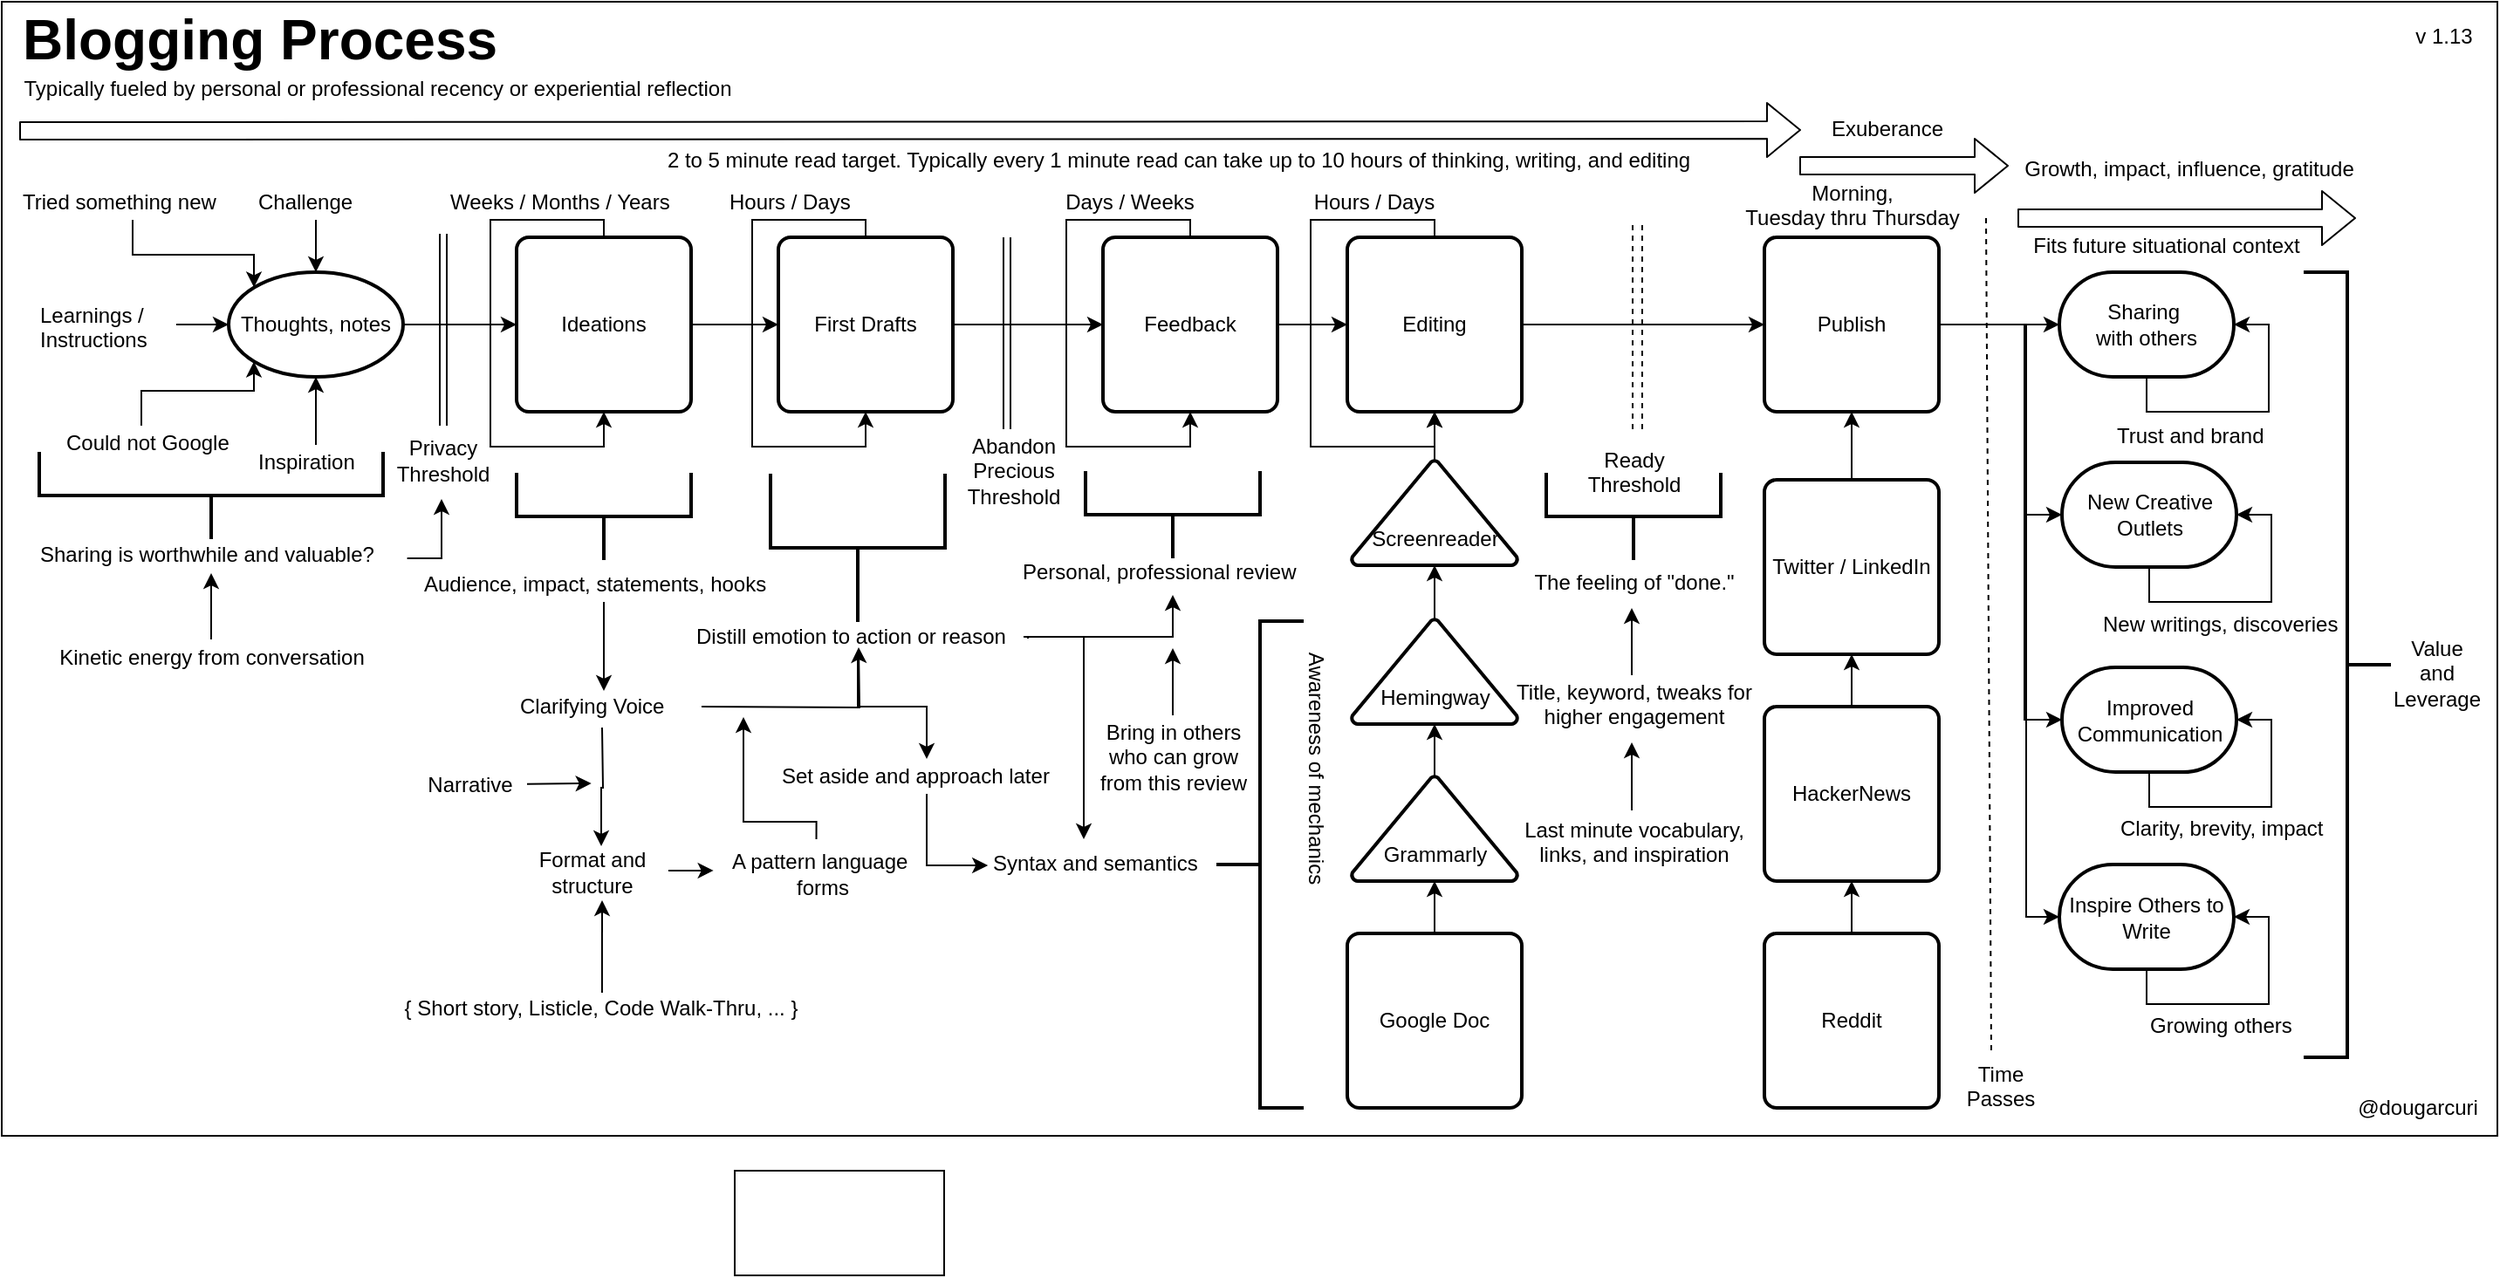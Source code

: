 <mxfile version="12.3.5" type="device" pages="1"><diagram id="sORktMblNxH-J1R0v_uJ" name="process"><mxGraphModel dx="1911" dy="620" grid="1" gridSize="10" guides="1" tooltips="1" connect="1" arrows="1" fold="1" page="1" pageScale="1" pageWidth="850" pageHeight="1100" math="0" shadow="0"><root><mxCell id="0"/><mxCell id="1" parent="0"/><mxCell id="_Q_FbleokPixH2t-izun-12" value="" style="rounded=0;whiteSpace=wrap;html=1;align=center;fillColor=none;" vertex="1" parent="1"><mxGeometry x="-140" y="60" width="1430" height="650" as="geometry"/></mxCell><mxCell id="eukD2ALATDsCNfcXqx_N-5" style="edgeStyle=orthogonalEdgeStyle;rounded=0;orthogonalLoop=1;jettySize=auto;html=1;exitX=1;exitY=0.5;exitDx=0;exitDy=0;entryX=0;entryY=0.5;entryDx=0;entryDy=0;" parent="1" source="eukD2ALATDsCNfcXqx_N-1" target="eukD2ALATDsCNfcXqx_N-6" edge="1"><mxGeometry relative="1" as="geometry"><mxPoint x="295" y="245" as="targetPoint"/></mxGeometry></mxCell><mxCell id="eukD2ALATDsCNfcXqx_N-1" value="Ideations" style="rounded=1;whiteSpace=wrap;html=1;absoluteArcSize=1;arcSize=14;strokeWidth=2;" parent="1" vertex="1"><mxGeometry x="155" y="195" width="100" height="100" as="geometry"/></mxCell><mxCell id="eukD2ALATDsCNfcXqx_N-2" style="edgeStyle=orthogonalEdgeStyle;rounded=0;orthogonalLoop=1;jettySize=auto;html=1;entryX=0.5;entryY=1;entryDx=0;entryDy=0;" parent="1" source="eukD2ALATDsCNfcXqx_N-1" target="eukD2ALATDsCNfcXqx_N-1" edge="1"><mxGeometry relative="1" as="geometry"><Array as="points"><mxPoint x="205" y="185"/><mxPoint x="140" y="185"/><mxPoint x="140" y="315"/><mxPoint x="205" y="315"/></Array></mxGeometry></mxCell><mxCell id="eukD2ALATDsCNfcXqx_N-12" style="edgeStyle=orthogonalEdgeStyle;rounded=0;orthogonalLoop=1;jettySize=auto;html=1;exitX=1;exitY=0.5;exitDx=0;exitDy=0;entryX=0;entryY=0.5;entryDx=0;entryDy=0;" parent="1" source="eukD2ALATDsCNfcXqx_N-6" target="eukD2ALATDsCNfcXqx_N-11" edge="1"><mxGeometry relative="1" as="geometry"><mxPoint x="441" y="245" as="sourcePoint"/></mxGeometry></mxCell><mxCell id="eukD2ALATDsCNfcXqx_N-6" value="First Drafts" style="rounded=1;whiteSpace=wrap;html=1;absoluteArcSize=1;arcSize=14;strokeWidth=2;" parent="1" vertex="1"><mxGeometry x="305" y="195" width="100" height="100" as="geometry"/></mxCell><mxCell id="eukD2ALATDsCNfcXqx_N-8" style="edgeStyle=orthogonalEdgeStyle;rounded=0;orthogonalLoop=1;jettySize=auto;html=1;exitX=0.5;exitY=0;exitDx=0;exitDy=0;entryX=0.5;entryY=1;entryDx=0;entryDy=0;" parent="1" source="eukD2ALATDsCNfcXqx_N-6" target="eukD2ALATDsCNfcXqx_N-6" edge="1"><mxGeometry relative="1" as="geometry"><Array as="points"><mxPoint x="355" y="185"/><mxPoint x="290" y="185"/><mxPoint x="290" y="315"/><mxPoint x="355" y="315"/></Array></mxGeometry></mxCell><mxCell id="eukD2ALATDsCNfcXqx_N-9" value="Weeks / Months / Years" style="text;html=1;resizable=0;points=[];autosize=1;align=left;verticalAlign=top;spacingTop=-4;" parent="1" vertex="1"><mxGeometry x="115" y="165" width="140" height="20" as="geometry"/></mxCell><mxCell id="eukD2ALATDsCNfcXqx_N-10" value="Hours / Days" style="text;html=1;resizable=0;points=[];autosize=1;align=left;verticalAlign=top;spacingTop=-4;" parent="1" vertex="1"><mxGeometry x="275" y="165" width="80" height="20" as="geometry"/></mxCell><mxCell id="eukD2ALATDsCNfcXqx_N-19" style="edgeStyle=orthogonalEdgeStyle;rounded=0;orthogonalLoop=1;jettySize=auto;html=1;exitX=1;exitY=0.5;exitDx=0;exitDy=0;entryX=0;entryY=0.5;entryDx=0;entryDy=0;" parent="1" source="eukD2ALATDsCNfcXqx_N-11" target="eukD2ALATDsCNfcXqx_N-23" edge="1"><mxGeometry relative="1" as="geometry"><mxPoint x="621" y="245" as="targetPoint"/></mxGeometry></mxCell><mxCell id="eukD2ALATDsCNfcXqx_N-11" value="Feedback" style="rounded=1;whiteSpace=wrap;html=1;absoluteArcSize=1;arcSize=14;strokeWidth=2;" parent="1" vertex="1"><mxGeometry x="491" y="195" width="100" height="100" as="geometry"/></mxCell><mxCell id="eukD2ALATDsCNfcXqx_N-15" style="edgeStyle=orthogonalEdgeStyle;rounded=0;orthogonalLoop=1;jettySize=auto;html=1;exitX=0.5;exitY=0;exitDx=0;exitDy=0;entryX=0.5;entryY=1;entryDx=0;entryDy=0;" parent="1" source="eukD2ALATDsCNfcXqx_N-11" target="eukD2ALATDsCNfcXqx_N-11" edge="1"><mxGeometry relative="1" as="geometry"><Array as="points"><mxPoint x="541" y="185"/><mxPoint x="470" y="185"/><mxPoint x="470" y="315"/><mxPoint x="541" y="315"/></Array></mxGeometry></mxCell><mxCell id="eukD2ALATDsCNfcXqx_N-16" value="Days / Weeks" style="text;html=1;resizable=0;points=[];align=center;verticalAlign=middle;labelBackgroundColor=#ffffff;" parent="eukD2ALATDsCNfcXqx_N-15" vertex="1" connectable="0"><mxGeometry x="-0.569" y="-4" relative="1" as="geometry"><mxPoint x="20" y="-6" as="offset"/></mxGeometry></mxCell><mxCell id="eukD2ALATDsCNfcXqx_N-27" style="edgeStyle=orthogonalEdgeStyle;rounded=0;orthogonalLoop=1;jettySize=auto;html=1;exitX=1;exitY=0.5;exitDx=0;exitDy=0;entryX=0;entryY=0.5;entryDx=0;entryDy=0;" parent="1" source="eukD2ALATDsCNfcXqx_N-23" target="eukD2ALATDsCNfcXqx_N-25" edge="1"><mxGeometry relative="1" as="geometry"/></mxCell><mxCell id="eukD2ALATDsCNfcXqx_N-23" value="Editing" style="rounded=1;whiteSpace=wrap;html=1;absoluteArcSize=1;arcSize=14;strokeWidth=2;" parent="1" vertex="1"><mxGeometry x="631" y="195" width="100" height="100" as="geometry"/></mxCell><mxCell id="eukD2ALATDsCNfcXqx_N-84" style="edgeStyle=orthogonalEdgeStyle;rounded=0;orthogonalLoop=1;jettySize=auto;html=1;exitX=1;exitY=0.5;exitDx=0;exitDy=0;entryX=0;entryY=0.5;entryDx=0;entryDy=0;entryPerimeter=0;" parent="1" source="eukD2ALATDsCNfcXqx_N-25" target="eukD2ALATDsCNfcXqx_N-85" edge="1"><mxGeometry relative="1" as="geometry"><mxPoint x="1019" y="245" as="targetPoint"/></mxGeometry></mxCell><mxCell id="eukD2ALATDsCNfcXqx_N-127" style="edgeStyle=orthogonalEdgeStyle;rounded=0;orthogonalLoop=1;jettySize=auto;html=1;exitX=1;exitY=0.5;exitDx=0;exitDy=0;entryX=0;entryY=0.5;entryDx=0;entryDy=0;entryPerimeter=0;" parent="1" source="eukD2ALATDsCNfcXqx_N-25" target="eukD2ALATDsCNfcXqx_N-128" edge="1"><mxGeometry relative="1" as="geometry"><mxPoint x="1019" y="410" as="targetPoint"/><Array as="points"><mxPoint x="1019" y="245"/><mxPoint x="1019" y="354"/></Array></mxGeometry></mxCell><mxCell id="eukD2ALATDsCNfcXqx_N-132" style="edgeStyle=orthogonalEdgeStyle;rounded=0;orthogonalLoop=1;jettySize=auto;html=1;exitX=1;exitY=0.5;exitDx=0;exitDy=0;entryX=0;entryY=0.5;entryDx=0;entryDy=0;entryPerimeter=0;" parent="1" source="eukD2ALATDsCNfcXqx_N-25" target="eukD2ALATDsCNfcXqx_N-131" edge="1"><mxGeometry relative="1" as="geometry"><Array as="points"><mxPoint x="1019" y="245"/><mxPoint x="1019" y="472"/></Array></mxGeometry></mxCell><mxCell id="eukD2ALATDsCNfcXqx_N-25" value="Publish" style="rounded=1;whiteSpace=wrap;html=1;absoluteArcSize=1;arcSize=14;strokeWidth=2;" parent="1" vertex="1"><mxGeometry x="870" y="195" width="100" height="100" as="geometry"/></mxCell><mxCell id="eukD2ALATDsCNfcXqx_N-34" style="edgeStyle=orthogonalEdgeStyle;rounded=0;orthogonalLoop=1;jettySize=auto;html=1;exitX=0.5;exitY=0;exitDx=0;exitDy=0;entryX=0.5;entryY=1;entryDx=0;entryDy=0;" parent="1" source="eukD2ALATDsCNfcXqx_N-29" target="eukD2ALATDsCNfcXqx_N-30" edge="1"><mxGeometry relative="1" as="geometry"/></mxCell><mxCell id="eukD2ALATDsCNfcXqx_N-29" value="HackerNews" style="rounded=1;whiteSpace=wrap;html=1;absoluteArcSize=1;arcSize=14;strokeWidth=2;" parent="1" vertex="1"><mxGeometry x="870" y="464" width="100" height="100" as="geometry"/></mxCell><mxCell id="eukD2ALATDsCNfcXqx_N-33" style="edgeStyle=orthogonalEdgeStyle;rounded=0;orthogonalLoop=1;jettySize=auto;html=1;exitX=0.5;exitY=0;exitDx=0;exitDy=0;entryX=0.5;entryY=1;entryDx=0;entryDy=0;" parent="1" source="eukD2ALATDsCNfcXqx_N-30" target="eukD2ALATDsCNfcXqx_N-25" edge="1"><mxGeometry relative="1" as="geometry"/></mxCell><mxCell id="eukD2ALATDsCNfcXqx_N-30" value="Twitter / LinkedIn" style="rounded=1;whiteSpace=wrap;html=1;absoluteArcSize=1;arcSize=14;strokeWidth=2;" parent="1" vertex="1"><mxGeometry x="870" y="334" width="100" height="100" as="geometry"/></mxCell><mxCell id="eukD2ALATDsCNfcXqx_N-35" style="edgeStyle=orthogonalEdgeStyle;rounded=0;orthogonalLoop=1;jettySize=auto;html=1;exitX=0.5;exitY=0;exitDx=0;exitDy=0;entryX=0.5;entryY=1;entryDx=0;entryDy=0;" parent="1" source="eukD2ALATDsCNfcXqx_N-31" target="eukD2ALATDsCNfcXqx_N-29" edge="1"><mxGeometry relative="1" as="geometry"/></mxCell><mxCell id="eukD2ALATDsCNfcXqx_N-31" value="Reddit" style="rounded=1;whiteSpace=wrap;html=1;absoluteArcSize=1;arcSize=14;strokeWidth=2;" parent="1" vertex="1"><mxGeometry x="870" y="594" width="100" height="100" as="geometry"/></mxCell><mxCell id="eukD2ALATDsCNfcXqx_N-41" style="edgeStyle=orthogonalEdgeStyle;rounded=0;orthogonalLoop=1;jettySize=auto;html=1;exitX=0.5;exitY=0;exitDx=0;exitDy=0;entryX=0.5;entryY=1;entryDx=0;entryDy=0;exitPerimeter=0;" parent="1" source="eukD2ALATDsCNfcXqx_N-57" target="eukD2ALATDsCNfcXqx_N-23" edge="1"><mxGeometry relative="1" as="geometry"><mxPoint x="681" y="334" as="sourcePoint"/></mxGeometry></mxCell><mxCell id="eukD2ALATDsCNfcXqx_N-42" value="&lt;b&gt;&lt;font style=&quot;font-size: 32px&quot;&gt;Blogging Process&lt;/font&gt;&lt;/b&gt;" style="text;html=1;resizable=0;points=[];autosize=1;align=left;verticalAlign=top;spacingTop=-4;" parent="1" vertex="1"><mxGeometry x="-130" y="60" width="290" height="20" as="geometry"/></mxCell><mxCell id="eukD2ALATDsCNfcXqx_N-43" value="" style="strokeWidth=2;html=1;shape=mxgraph.flowchart.annotation_2;align=left;labelPosition=right;pointerEvents=1;rotation=-90;" parent="1" vertex="1"><mxGeometry x="180" y="305" width="50" height="100" as="geometry"/></mxCell><mxCell id="eukD2ALATDsCNfcXqx_N-74" value="" style="edgeStyle=orthogonalEdgeStyle;rounded=0;orthogonalLoop=1;jettySize=auto;html=1;" parent="1" source="eukD2ALATDsCNfcXqx_N-44" edge="1"><mxGeometry relative="1" as="geometry"><mxPoint x="205" y="455" as="targetPoint"/></mxGeometry></mxCell><mxCell id="eukD2ALATDsCNfcXqx_N-44" value="Audience, impact, statements, hooks" style="text;html=1;resizable=0;points=[];autosize=1;align=left;verticalAlign=top;spacingTop=-4;" parent="1" vertex="1"><mxGeometry x="100" y="384" width="210" height="20" as="geometry"/></mxCell><mxCell id="eukD2ALATDsCNfcXqx_N-94" style="edgeStyle=orthogonalEdgeStyle;rounded=0;orthogonalLoop=1;jettySize=auto;html=1;entryX=0.473;entryY=0.8;entryDx=0;entryDy=0;entryPerimeter=0;" parent="1" edge="1"><mxGeometry relative="1" as="geometry"><mxPoint x="261" y="464" as="sourcePoint"/><mxPoint x="351" y="430" as="targetPoint"/></mxGeometry></mxCell><mxCell id="eukD2ALATDsCNfcXqx_N-73" value="Clarifying Voice" style="text;html=1;resizable=0;points=[];autosize=1;align=left;verticalAlign=top;spacingTop=-4;" parent="1" vertex="1"><mxGeometry x="155" y="454" width="100" height="20" as="geometry"/></mxCell><mxCell id="eukD2ALATDsCNfcXqx_N-45" value="" style="strokeWidth=2;html=1;shape=mxgraph.flowchart.annotation_2;align=left;labelPosition=right;pointerEvents=1;rotation=-90;" parent="1" vertex="1"><mxGeometry x="506" y="304" width="50" height="100" as="geometry"/></mxCell><mxCell id="eukD2ALATDsCNfcXqx_N-46" value="Personal, professional review" style="text;html=1;resizable=0;points=[];autosize=1;align=left;verticalAlign=top;spacingTop=-4;" parent="1" vertex="1"><mxGeometry x="443" y="377" width="170" height="20" as="geometry"/></mxCell><mxCell id="eukD2ALATDsCNfcXqx_N-47" value="" style="strokeWidth=2;html=1;shape=mxgraph.flowchart.annotation_2;align=left;labelPosition=right;pointerEvents=1;rotation=-90;" parent="1" vertex="1"><mxGeometry x="308" y="323" width="85" height="100" as="geometry"/></mxCell><mxCell id="eukD2ALATDsCNfcXqx_N-99" style="edgeStyle=orthogonalEdgeStyle;rounded=0;orthogonalLoop=1;jettySize=auto;html=1;entryX=0.518;entryY=1.1;entryDx=0;entryDy=0;entryPerimeter=0;exitX=1.013;exitY=0.5;exitDx=0;exitDy=0;exitPerimeter=0;" parent="1" edge="1"><mxGeometry relative="1" as="geometry"><Array as="points"><mxPoint x="448" y="424"/><mxPoint x="531" y="424"/></Array><mxPoint x="448" y="425" as="sourcePoint"/><mxPoint x="531" y="400" as="targetPoint"/></mxGeometry></mxCell><mxCell id="eukD2ALATDsCNfcXqx_N-101" style="edgeStyle=orthogonalEdgeStyle;rounded=0;orthogonalLoop=1;jettySize=auto;html=1;" parent="1" source="eukD2ALATDsCNfcXqx_N-48" edge="1"><mxGeometry relative="1" as="geometry"><mxPoint x="480" y="540" as="targetPoint"/><Array as="points"><mxPoint x="480" y="424"/></Array></mxGeometry></mxCell><mxCell id="eukD2ALATDsCNfcXqx_N-115" style="edgeStyle=orthogonalEdgeStyle;rounded=0;orthogonalLoop=1;jettySize=auto;html=1;" parent="1" source="eukD2ALATDsCNfcXqx_N-48" target="eukD2ALATDsCNfcXqx_N-113" edge="1"><mxGeometry relative="1" as="geometry"/></mxCell><mxCell id="eukD2ALATDsCNfcXqx_N-48" value="Distill emotion to action or reason" style="text;html=1;resizable=0;points=[];autosize=1;align=left;verticalAlign=top;spacingTop=-4;" parent="1" vertex="1"><mxGeometry x="255.5" y="414" width="190" height="20" as="geometry"/></mxCell><mxCell id="eukD2ALATDsCNfcXqx_N-63" style="edgeStyle=orthogonalEdgeStyle;rounded=0;orthogonalLoop=1;jettySize=auto;html=1;exitX=0.5;exitY=0;exitDx=0;exitDy=0;entryX=0.5;entryY=1;entryDx=0;entryDy=0;entryPerimeter=0;" parent="1" source="eukD2ALATDsCNfcXqx_N-51" target="eukD2ALATDsCNfcXqx_N-55" edge="1"><mxGeometry relative="1" as="geometry"/></mxCell><mxCell id="eukD2ALATDsCNfcXqx_N-51" value="Google Doc" style="rounded=1;whiteSpace=wrap;html=1;absoluteArcSize=1;arcSize=14;strokeWidth=2;" parent="1" vertex="1"><mxGeometry x="631" y="594" width="100" height="100" as="geometry"/></mxCell><mxCell id="eukD2ALATDsCNfcXqx_N-61" style="edgeStyle=orthogonalEdgeStyle;rounded=0;orthogonalLoop=1;jettySize=auto;html=1;exitX=0.5;exitY=0;exitDx=0;exitDy=0;exitPerimeter=0;" parent="1" source="eukD2ALATDsCNfcXqx_N-55" target="eukD2ALATDsCNfcXqx_N-56" edge="1"><mxGeometry relative="1" as="geometry"/></mxCell><mxCell id="eukD2ALATDsCNfcXqx_N-55" value="&lt;br&gt;&lt;br&gt;Grammarly" style="strokeWidth=2;html=1;shape=mxgraph.flowchart.extract_or_measurement;whiteSpace=wrap;" parent="1" vertex="1"><mxGeometry x="633.5" y="504" width="95" height="60" as="geometry"/></mxCell><mxCell id="eukD2ALATDsCNfcXqx_N-59" style="edgeStyle=orthogonalEdgeStyle;rounded=0;orthogonalLoop=1;jettySize=auto;html=1;exitX=0.5;exitY=0;exitDx=0;exitDy=0;exitPerimeter=0;entryX=0.5;entryY=1;entryDx=0;entryDy=0;entryPerimeter=0;" parent="1" source="eukD2ALATDsCNfcXqx_N-56" target="eukD2ALATDsCNfcXqx_N-57" edge="1"><mxGeometry relative="1" as="geometry"/></mxCell><mxCell id="eukD2ALATDsCNfcXqx_N-56" value="&lt;br&gt;&lt;br&gt;Hemingway" style="strokeWidth=2;html=1;shape=mxgraph.flowchart.extract_or_measurement;whiteSpace=wrap;" parent="1" vertex="1"><mxGeometry x="633.5" y="414" width="95" height="60" as="geometry"/></mxCell><mxCell id="eukD2ALATDsCNfcXqx_N-57" value="&lt;br&gt;&lt;br&gt;Screenreader" style="strokeWidth=2;html=1;shape=mxgraph.flowchart.extract_or_measurement;whiteSpace=wrap;" parent="1" vertex="1"><mxGeometry x="633.5" y="323" width="95" height="60" as="geometry"/></mxCell><mxCell id="eukD2ALATDsCNfcXqx_N-64" value="" style="shape=flexArrow;endArrow=classic;html=1;" parent="1" edge="1"><mxGeometry width="50" height="50" relative="1" as="geometry"><mxPoint x="-130" y="134" as="sourcePoint"/><mxPoint x="891" y="133.5" as="targetPoint"/></mxGeometry></mxCell><mxCell id="eukD2ALATDsCNfcXqx_N-65" value="Typically fueled by personal or professional recency or experiential reflection" style="text;html=1;resizable=0;points=[];align=center;verticalAlign=middle;labelBackgroundColor=#ffffff;" parent="eukD2ALATDsCNfcXqx_N-64" vertex="1" connectable="0"><mxGeometry x="-0.572" y="3" relative="1" as="geometry"><mxPoint x="-14" y="-21" as="offset"/></mxGeometry></mxCell><mxCell id="eukD2ALATDsCNfcXqx_N-69" value="" style="strokeWidth=2;html=1;shape=mxgraph.flowchart.annotation_2;align=left;labelPosition=right;pointerEvents=1;rotation=0;" parent="1" vertex="1"><mxGeometry x="556" y="415" width="50" height="279" as="geometry"/></mxCell><mxCell id="eukD2ALATDsCNfcXqx_N-71" value="Syntax and semantics" style="text;html=1;resizable=0;points=[];autosize=1;align=left;verticalAlign=top;spacingTop=-4;" parent="1" vertex="1"><mxGeometry x="426" y="544" width="130" height="20" as="geometry"/></mxCell><mxCell id="eukD2ALATDsCNfcXqx_N-75" value="" style="shape=link;html=1;" parent="1" edge="1"><mxGeometry width="50" height="50" relative="1" as="geometry"><mxPoint x="436" y="305" as="sourcePoint"/><mxPoint x="436" y="195" as="targetPoint"/></mxGeometry></mxCell><mxCell id="eukD2ALATDsCNfcXqx_N-76" value="Abandon&lt;br&gt;Precious Threshold" style="text;html=1;strokeColor=none;fillColor=none;align=center;verticalAlign=middle;whiteSpace=wrap;rounded=0;" parent="1" vertex="1"><mxGeometry x="420" y="319" width="40" height="20" as="geometry"/></mxCell><mxCell id="eukD2ALATDsCNfcXqx_N-80" value="" style="endArrow=none;dashed=1;html=1;" parent="1" edge="1"><mxGeometry width="50" height="50" relative="1" as="geometry"><mxPoint x="794.5" y="305" as="sourcePoint"/><mxPoint x="794.5" y="185" as="targetPoint"/></mxGeometry></mxCell><mxCell id="eukD2ALATDsCNfcXqx_N-81" value="Ready&lt;br&gt;Threshold" style="text;html=1;resizable=0;points=[];autosize=1;align=center;verticalAlign=top;spacingTop=-4;" parent="1" vertex="1"><mxGeometry x="760" y="313" width="70" height="30" as="geometry"/></mxCell><mxCell id="eukD2ALATDsCNfcXqx_N-83" style="edgeStyle=orthogonalEdgeStyle;rounded=0;orthogonalLoop=1;jettySize=auto;html=1;exitX=1;exitY=0.5;exitDx=0;exitDy=0;exitPerimeter=0;entryX=0;entryY=0.5;entryDx=0;entryDy=0;" parent="1" source="eukD2ALATDsCNfcXqx_N-82" target="eukD2ALATDsCNfcXqx_N-1" edge="1"><mxGeometry relative="1" as="geometry"/></mxCell><mxCell id="eukD2ALATDsCNfcXqx_N-82" value="Thoughts, notes" style="strokeWidth=2;html=1;shape=mxgraph.flowchart.start_1;whiteSpace=wrap;" parent="1" vertex="1"><mxGeometry x="-10" y="215" width="100" height="60" as="geometry"/></mxCell><mxCell id="eukD2ALATDsCNfcXqx_N-85" value="Sharing&amp;nbsp;&lt;br&gt;with others" style="strokeWidth=2;html=1;shape=mxgraph.flowchart.terminator;whiteSpace=wrap;" parent="1" vertex="1"><mxGeometry x="1039" y="215" width="100" height="60" as="geometry"/></mxCell><mxCell id="eukD2ALATDsCNfcXqx_N-87" value="" style="endArrow=none;dashed=1;html=1;exitX=0.4;exitY=-0.133;exitDx=0;exitDy=0;exitPerimeter=0;" parent="1" edge="1" source="eukD2ALATDsCNfcXqx_N-88"><mxGeometry width="50" height="50" relative="1" as="geometry"><mxPoint x="997" y="490" as="sourcePoint"/><mxPoint x="997" y="184" as="targetPoint"/></mxGeometry></mxCell><mxCell id="eukD2ALATDsCNfcXqx_N-88" value="Time&lt;br&gt;Passes" style="text;html=1;resizable=0;points=[];autosize=1;align=center;verticalAlign=top;spacingTop=-4;" parent="1" vertex="1"><mxGeometry x="980" y="665" width="50" height="30" as="geometry"/></mxCell><mxCell id="eukD2ALATDsCNfcXqx_N-89" value="" style="shape=flexArrow;endArrow=classic;html=1;" parent="1" edge="1"><mxGeometry width="50" height="50" relative="1" as="geometry"><mxPoint x="1015" y="184" as="sourcePoint"/><mxPoint x="1209" y="184" as="targetPoint"/></mxGeometry></mxCell><mxCell id="eukD2ALATDsCNfcXqx_N-90" value="Fits future situational context" style="text;html=1;resizable=0;points=[];align=center;verticalAlign=middle;labelBackgroundColor=#ffffff;" parent="eukD2ALATDsCNfcXqx_N-89" vertex="1" connectable="0"><mxGeometry x="-0.572" y="3" relative="1" as="geometry"><mxPoint x="43" y="19" as="offset"/></mxGeometry></mxCell><mxCell id="eukD2ALATDsCNfcXqx_N-92" style="edgeStyle=orthogonalEdgeStyle;rounded=0;orthogonalLoop=1;jettySize=auto;html=1;exitX=0.5;exitY=1;exitDx=0;exitDy=0;exitPerimeter=0;entryX=1;entryY=0.5;entryDx=0;entryDy=0;entryPerimeter=0;" parent="1" source="eukD2ALATDsCNfcXqx_N-85" target="eukD2ALATDsCNfcXqx_N-85" edge="1"><mxGeometry relative="1" as="geometry"/></mxCell><mxCell id="eukD2ALATDsCNfcXqx_N-93" value="Trust and brand" style="text;html=1;resizable=0;points=[];autosize=1;align=left;verticalAlign=top;spacingTop=-4;" parent="1" vertex="1"><mxGeometry x="1070" y="299" width="100" height="20" as="geometry"/></mxCell><mxCell id="eukD2ALATDsCNfcXqx_N-95" value="2 to 5 minute read target. Typically every 1 minute read can take up to 10 hours of thinking, writing, and editing" style="text;html=1;resizable=0;points=[];align=center;verticalAlign=middle;labelBackgroundColor=#ffffff;" parent="1" vertex="1" connectable="0"><mxGeometry x="531" y="170" as="geometry"><mxPoint x="3" y="-19.5" as="offset"/></mxGeometry></mxCell><mxCell id="eukD2ALATDsCNfcXqx_N-106" style="edgeStyle=orthogonalEdgeStyle;rounded=0;orthogonalLoop=1;jettySize=auto;html=1;entryX=0.5;entryY=1;entryDx=0;entryDy=0;entryPerimeter=0;" parent="1" source="eukD2ALATDsCNfcXqx_N-105" target="eukD2ALATDsCNfcXqx_N-82" edge="1"><mxGeometry relative="1" as="geometry"/></mxCell><mxCell id="eukD2ALATDsCNfcXqx_N-105" value="Inspiration" style="text;html=1;resizable=0;points=[];autosize=1;align=left;verticalAlign=top;spacingTop=-4;" parent="1" vertex="1"><mxGeometry x="5" y="314" width="70" height="20" as="geometry"/></mxCell><mxCell id="eukD2ALATDsCNfcXqx_N-108" style="edgeStyle=orthogonalEdgeStyle;rounded=0;orthogonalLoop=1;jettySize=auto;html=1;entryX=0.5;entryY=0;entryDx=0;entryDy=0;entryPerimeter=0;" parent="1" source="eukD2ALATDsCNfcXqx_N-107" target="eukD2ALATDsCNfcXqx_N-82" edge="1"><mxGeometry relative="1" as="geometry"/></mxCell><mxCell id="eukD2ALATDsCNfcXqx_N-107" value="Challenge" style="text;html=1;resizable=0;points=[];autosize=1;align=left;verticalAlign=top;spacingTop=-4;" parent="1" vertex="1"><mxGeometry x="5" y="165" width="70" height="20" as="geometry"/></mxCell><mxCell id="eukD2ALATDsCNfcXqx_N-110" style="edgeStyle=orthogonalEdgeStyle;rounded=0;orthogonalLoop=1;jettySize=auto;html=1;entryX=0;entryY=0.5;entryDx=0;entryDy=0;entryPerimeter=0;" parent="1" source="eukD2ALATDsCNfcXqx_N-109" target="eukD2ALATDsCNfcXqx_N-82" edge="1"><mxGeometry relative="1" as="geometry"/></mxCell><mxCell id="eukD2ALATDsCNfcXqx_N-109" value="Learnings /&lt;br&gt;Instructions" style="text;html=1;resizable=0;points=[];autosize=1;align=left;verticalAlign=top;spacingTop=-4;" parent="1" vertex="1"><mxGeometry x="-120" y="230" width="80" height="30" as="geometry"/></mxCell><mxCell id="eukD2ALATDsCNfcXqx_N-116" style="edgeStyle=orthogonalEdgeStyle;rounded=0;orthogonalLoop=1;jettySize=auto;html=1;entryX=-0.007;entryY=0.55;entryDx=0;entryDy=0;entryPerimeter=0;" parent="1" source="eukD2ALATDsCNfcXqx_N-113" target="eukD2ALATDsCNfcXqx_N-71" edge="1"><mxGeometry relative="1" as="geometry"/></mxCell><mxCell id="eukD2ALATDsCNfcXqx_N-113" value="Set aside and approach later" style="text;html=1;resizable=0;points=[];autosize=1;align=left;verticalAlign=top;spacingTop=-4;" parent="1" vertex="1"><mxGeometry x="305" y="494" width="170" height="20" as="geometry"/></mxCell><mxCell id="eukD2ALATDsCNfcXqx_N-122" style="edgeStyle=orthogonalEdgeStyle;rounded=0;orthogonalLoop=1;jettySize=auto;html=1;entryX=0.145;entryY=0.855;entryDx=0;entryDy=0;entryPerimeter=0;" parent="1" source="eukD2ALATDsCNfcXqx_N-121" target="eukD2ALATDsCNfcXqx_N-82" edge="1"><mxGeometry relative="1" as="geometry"><Array as="points"><mxPoint x="-60" y="283"/><mxPoint x="5" y="283"/></Array></mxGeometry></mxCell><mxCell id="eukD2ALATDsCNfcXqx_N-121" value="Could not Google" style="text;html=1;resizable=0;points=[];autosize=1;align=left;verticalAlign=top;spacingTop=-4;" parent="1" vertex="1"><mxGeometry x="-105" y="303" width="110" height="20" as="geometry"/></mxCell><mxCell id="eukD2ALATDsCNfcXqx_N-124" style="edgeStyle=orthogonalEdgeStyle;rounded=0;orthogonalLoop=1;jettySize=auto;html=1;entryX=0.145;entryY=0.145;entryDx=0;entryDy=0;entryPerimeter=0;" parent="1" source="eukD2ALATDsCNfcXqx_N-123" target="eukD2ALATDsCNfcXqx_N-82" edge="1"><mxGeometry relative="1" as="geometry"/></mxCell><mxCell id="eukD2ALATDsCNfcXqx_N-123" value="Tried something new" style="text;html=1;resizable=0;points=[];autosize=1;align=left;verticalAlign=top;spacingTop=-4;" parent="1" vertex="1"><mxGeometry x="-130" y="165" width="130" height="20" as="geometry"/></mxCell><mxCell id="eukD2ALATDsCNfcXqx_N-128" value="New Creative Outlets" style="strokeWidth=2;html=1;shape=mxgraph.flowchart.terminator;whiteSpace=wrap;" parent="1" vertex="1"><mxGeometry x="1040.5" y="324" width="100" height="60" as="geometry"/></mxCell><mxCell id="eukD2ALATDsCNfcXqx_N-129" style="edgeStyle=orthogonalEdgeStyle;rounded=0;orthogonalLoop=1;jettySize=auto;html=1;exitX=0.5;exitY=1;exitDx=0;exitDy=0;exitPerimeter=0;entryX=1;entryY=0.5;entryDx=0;entryDy=0;entryPerimeter=0;" parent="1" source="eukD2ALATDsCNfcXqx_N-128" target="eukD2ALATDsCNfcXqx_N-128" edge="1"><mxGeometry relative="1" as="geometry"/></mxCell><mxCell id="eukD2ALATDsCNfcXqx_N-130" value="New writings, discoveries" style="text;html=1;resizable=0;points=[];autosize=1;align=left;verticalAlign=top;spacingTop=-4;" parent="1" vertex="1"><mxGeometry x="1061.5" y="406.5" width="150" height="20" as="geometry"/></mxCell><mxCell id="eukD2ALATDsCNfcXqx_N-131" value="Improved Communication" style="strokeWidth=2;html=1;shape=mxgraph.flowchart.terminator;whiteSpace=wrap;" parent="1" vertex="1"><mxGeometry x="1040.5" y="441.5" width="100" height="60" as="geometry"/></mxCell><mxCell id="eukD2ALATDsCNfcXqx_N-133" style="edgeStyle=orthogonalEdgeStyle;rounded=0;orthogonalLoop=1;jettySize=auto;html=1;exitX=0.5;exitY=1;exitDx=0;exitDy=0;exitPerimeter=0;entryX=1;entryY=0.5;entryDx=0;entryDy=0;entryPerimeter=0;" parent="1" source="eukD2ALATDsCNfcXqx_N-131" target="eukD2ALATDsCNfcXqx_N-131" edge="1"><mxGeometry relative="1" as="geometry"/></mxCell><mxCell id="eukD2ALATDsCNfcXqx_N-135" value="Clarity, brevity, impact&amp;nbsp;" style="text;html=1;resizable=0;points=[];autosize=1;align=left;verticalAlign=top;spacingTop=-4;" parent="1" vertex="1"><mxGeometry x="1071.5" y="523.5" width="140" height="20" as="geometry"/></mxCell><mxCell id="eukD2ALATDsCNfcXqx_N-138" value="" style="strokeWidth=2;html=1;shape=mxgraph.flowchart.annotation_2;align=left;labelPosition=right;pointerEvents=1;rotation=180;" parent="1" vertex="1"><mxGeometry x="1179" y="215" width="50" height="450" as="geometry"/></mxCell><mxCell id="eukD2ALATDsCNfcXqx_N-139" value="Value&lt;br&gt;and &lt;br&gt;Leverage" style="text;html=1;resizable=0;points=[];autosize=1;align=center;verticalAlign=top;spacingTop=-4;" parent="1" vertex="1"><mxGeometry x="1220" y="420.5" width="70" height="40" as="geometry"/></mxCell><mxCell id="XZcDNwNiaUteVOln5nIq-1" value="" style="shape=link;html=1;" parent="1" edge="1"><mxGeometry width="50" height="50" relative="1" as="geometry"><mxPoint x="113" y="303" as="sourcePoint"/><mxPoint x="113" y="193" as="targetPoint"/></mxGeometry></mxCell><mxCell id="XZcDNwNiaUteVOln5nIq-2" value="Privacy Threshold" style="text;html=1;strokeColor=none;fillColor=none;align=center;verticalAlign=middle;whiteSpace=wrap;rounded=0;" parent="1" vertex="1"><mxGeometry x="93" y="313" width="40" height="20" as="geometry"/></mxCell><mxCell id="XZcDNwNiaUteVOln5nIq-4" style="edgeStyle=orthogonalEdgeStyle;rounded=0;orthogonalLoop=1;jettySize=auto;html=1;entryX=0.5;entryY=1;entryDx=0;entryDy=0;entryPerimeter=0;exitX=1.011;exitY=0.6;exitDx=0;exitDy=0;exitPerimeter=0;" parent="1" source="XZcDNwNiaUteVOln5nIq-5" edge="1"><mxGeometry relative="1" as="geometry"><mxPoint x="72.5" y="372" as="sourcePoint"/><mxPoint x="112" y="345" as="targetPoint"/></mxGeometry></mxCell><mxCell id="XZcDNwNiaUteVOln5nIq-5" value="Sharing is worthwhile and valuable?" style="text;html=1;resizable=0;points=[];autosize=1;align=left;verticalAlign=top;spacingTop=-4;" parent="1" vertex="1"><mxGeometry x="-120" y="367" width="210" height="20" as="geometry"/></mxCell><mxCell id="XZcDNwNiaUteVOln5nIq-6" value="" style="strokeWidth=2;html=1;shape=mxgraph.flowchart.annotation_2;align=left;labelPosition=right;pointerEvents=1;rotation=-90;" parent="1" vertex="1"><mxGeometry x="-45" y="244.5" width="50" height="197" as="geometry"/></mxCell><mxCell id="E38kSMGfufKx_o0Z0UjT-1" value="" style="strokeWidth=2;html=1;shape=mxgraph.flowchart.annotation_2;align=left;labelPosition=right;pointerEvents=1;rotation=-90;" parent="1" vertex="1"><mxGeometry x="770" y="305" width="50" height="100" as="geometry"/></mxCell><mxCell id="E38kSMGfufKx_o0Z0UjT-2" value="Title, keyword, tweaks for &lt;br&gt;higher engagement" style="text;html=1;resizable=0;points=[];autosize=1;align=center;verticalAlign=top;spacingTop=-4;" parent="1" vertex="1"><mxGeometry x="720" y="445.5" width="150" height="30" as="geometry"/></mxCell><mxCell id="E38kSMGfufKx_o0Z0UjT-3" value="" style="shape=flexArrow;endArrow=classic;html=1;" parent="1" edge="1"><mxGeometry width="50" height="50" relative="1" as="geometry"><mxPoint x="890" y="154" as="sourcePoint"/><mxPoint x="1010" y="154" as="targetPoint"/></mxGeometry></mxCell><mxCell id="E38kSMGfufKx_o0Z0UjT-4" value="Exuberance" style="text;html=1;resizable=0;points=[];align=center;verticalAlign=middle;labelBackgroundColor=#ffffff;" parent="E38kSMGfufKx_o0Z0UjT-3" vertex="1" connectable="0"><mxGeometry x="-0.572" y="3" relative="1" as="geometry"><mxPoint x="24" y="-18" as="offset"/></mxGeometry></mxCell><mxCell id="E38kSMGfufKx_o0Z0UjT-5" style="edgeStyle=orthogonalEdgeStyle;rounded=0;orthogonalLoop=1;jettySize=auto;html=1;exitX=0.5;exitY=0;exitDx=0;exitDy=0;entryX=0.5;entryY=1;entryDx=0;entryDy=0;" parent="1" edge="1"><mxGeometry relative="1" as="geometry"><mxPoint x="794" y="523.5" as="sourcePoint"/><mxPoint x="794" y="484.5" as="targetPoint"/></mxGeometry></mxCell><mxCell id="E38kSMGfufKx_o0Z0UjT-6" value="Last minute vocabulary,&lt;br&gt;links, and inspiration" style="text;html=1;resizable=0;points=[];autosize=1;align=center;verticalAlign=top;spacingTop=-4;" parent="1" vertex="1"><mxGeometry x="725" y="524.5" width="140" height="30" as="geometry"/></mxCell><mxCell id="A9MlgLuteRDHIZA7fGHJ-1" value="" style="endArrow=none;dashed=1;html=1;" parent="1" edge="1"><mxGeometry width="50" height="50" relative="1" as="geometry"><mxPoint x="800" y="305" as="sourcePoint"/><mxPoint x="800" y="185" as="targetPoint"/></mxGeometry></mxCell><mxCell id="A9MlgLuteRDHIZA7fGHJ-3" style="edgeStyle=orthogonalEdgeStyle;rounded=0;orthogonalLoop=1;jettySize=auto;html=1;exitX=0.5;exitY=0;exitDx=0;exitDy=0;entryX=0.5;entryY=1;entryDx=0;entryDy=0;" parent="1" edge="1"><mxGeometry relative="1" as="geometry"><mxPoint x="794" y="446" as="sourcePoint"/><mxPoint x="794" y="407.5" as="targetPoint"/></mxGeometry></mxCell><mxCell id="A9MlgLuteRDHIZA7fGHJ-4" value="The feeling of &quot;done.&quot;" style="text;html=1;resizable=0;points=[];autosize=1;align=center;verticalAlign=top;spacingTop=-4;" parent="1" vertex="1"><mxGeometry x="730" y="383" width="130" height="20" as="geometry"/></mxCell><mxCell id="_Q_FbleokPixH2t-izun-1" value="Growth, impact, influence, gratitude" style="text;html=1;resizable=0;points=[];align=center;verticalAlign=middle;labelBackgroundColor=#ffffff;" vertex="1" connectable="0" parent="1"><mxGeometry x="1070" y="140" as="geometry"><mxPoint x="43" y="16" as="offset"/></mxGeometry></mxCell><mxCell id="_Q_FbleokPixH2t-izun-2" value="@dougarcuri" style="text;html=1;align=center;verticalAlign=middle;resizable=0;points=[];;autosize=1;" vertex="1" parent="1"><mxGeometry x="1204" y="684" width="80" height="20" as="geometry"/></mxCell><mxCell id="_Q_FbleokPixH2t-izun-3" value="Bring in others&lt;br&gt;who can grow&lt;br&gt;from this review" style="text;html=1;resizable=0;points=[];autosize=1;align=center;verticalAlign=top;spacingTop=-4;" vertex="1" parent="1"><mxGeometry x="481" y="469" width="100" height="40" as="geometry"/></mxCell><mxCell id="_Q_FbleokPixH2t-izun-5" style="edgeStyle=orthogonalEdgeStyle;rounded=0;orthogonalLoop=1;jettySize=auto;html=1;exitX=0.5;exitY=0;exitDx=0;exitDy=0;entryX=0.5;entryY=1;entryDx=0;entryDy=0;" edge="1" parent="1"><mxGeometry relative="1" as="geometry"><mxPoint x="531" y="469" as="sourcePoint"/><mxPoint x="531" y="430.5" as="targetPoint"/></mxGeometry></mxCell><mxCell id="_Q_FbleokPixH2t-izun-6" style="edgeStyle=orthogonalEdgeStyle;rounded=0;orthogonalLoop=1;jettySize=auto;html=1;exitX=0.5;exitY=0;exitDx=0;exitDy=0;entryX=0.5;entryY=1;entryDx=0;entryDy=0;" edge="1" parent="1"><mxGeometry relative="1" as="geometry"><Array as="points"><mxPoint x="681" y="185"/><mxPoint x="610" y="185"/><mxPoint x="610" y="315"/><mxPoint x="681" y="315"/></Array><mxPoint x="681" y="195" as="sourcePoint"/><mxPoint x="681" y="295" as="targetPoint"/></mxGeometry></mxCell><mxCell id="_Q_FbleokPixH2t-izun-7" value="Hours / Days" style="text;html=1;resizable=0;points=[];align=center;verticalAlign=middle;labelBackgroundColor=#ffffff;" vertex="1" connectable="0" parent="_Q_FbleokPixH2t-izun-6"><mxGeometry x="-0.569" y="-4" relative="1" as="geometry"><mxPoint x="20" y="-6" as="offset"/></mxGeometry></mxCell><mxCell id="_Q_FbleokPixH2t-izun-11" value="Awareness of mechanics" style="text;html=1;align=center;verticalAlign=middle;resizable=0;points=[];;autosize=1;rotation=90;" vertex="1" parent="1"><mxGeometry x="538" y="489" width="150" height="20" as="geometry"/></mxCell><mxCell id="_Q_FbleokPixH2t-izun-14" value="Inspire Others to Write" style="strokeWidth=2;html=1;shape=mxgraph.flowchart.terminator;whiteSpace=wrap;" vertex="1" parent="1"><mxGeometry x="1039" y="554.5" width="100" height="60" as="geometry"/></mxCell><mxCell id="_Q_FbleokPixH2t-izun-15" style="edgeStyle=orthogonalEdgeStyle;rounded=0;orthogonalLoop=1;jettySize=auto;html=1;exitX=0.5;exitY=1;exitDx=0;exitDy=0;exitPerimeter=0;entryX=1;entryY=0.5;entryDx=0;entryDy=0;entryPerimeter=0;" edge="1" parent="1" source="_Q_FbleokPixH2t-izun-14" target="_Q_FbleokPixH2t-izun-14"><mxGeometry relative="1" as="geometry"/></mxCell><mxCell id="_Q_FbleokPixH2t-izun-16" value="Growing others" style="text;html=1;resizable=0;points=[];autosize=1;align=left;verticalAlign=top;spacingTop=-4;" vertex="1" parent="1"><mxGeometry x="1089" y="636.5" width="100" height="20" as="geometry"/></mxCell><mxCell id="_Q_FbleokPixH2t-izun-17" style="edgeStyle=orthogonalEdgeStyle;rounded=0;orthogonalLoop=1;jettySize=auto;html=1;exitX=1;exitY=0.5;exitDx=0;exitDy=0;entryX=0;entryY=0.5;entryDx=0;entryDy=0;entryPerimeter=0;" edge="1" parent="1" target="_Q_FbleokPixH2t-izun-14"><mxGeometry relative="1" as="geometry"><Array as="points"><mxPoint x="1020" y="245"/><mxPoint x="1020" y="585"/></Array><mxPoint x="970.5" y="245" as="sourcePoint"/><mxPoint x="1040" y="610" as="targetPoint"/></mxGeometry></mxCell><mxCell id="_Q_FbleokPixH2t-izun-19" value="A pattern language&amp;nbsp;&lt;br&gt;forms" style="text;html=1;align=center;verticalAlign=middle;resizable=0;points=[];;autosize=1;" vertex="1" parent="1"><mxGeometry x="270" y="545" width="120" height="30" as="geometry"/></mxCell><mxCell id="_Q_FbleokPixH2t-izun-22" value="Format and &lt;br&gt;structure" style="text;html=1;align=center;verticalAlign=middle;resizable=0;points=[];;autosize=1;" vertex="1" parent="1"><mxGeometry x="158" y="544" width="80" height="30" as="geometry"/></mxCell><mxCell id="_Q_FbleokPixH2t-izun-26" value="" style="edgeStyle=orthogonalEdgeStyle;rounded=0;orthogonalLoop=1;jettySize=auto;html=1;entryX=0.569;entryY=0;entryDx=0;entryDy=0;entryPerimeter=0;" edge="1" parent="1" target="_Q_FbleokPixH2t-izun-22"><mxGeometry relative="1" as="geometry"><mxPoint x="204" y="527" as="targetPoint"/><mxPoint x="204" y="476" as="sourcePoint"/></mxGeometry></mxCell><mxCell id="_Q_FbleokPixH2t-izun-28" value="" style="endArrow=classic;html=1;exitX=1.05;exitY=0.467;exitDx=0;exitDy=0;exitPerimeter=0;entryX=-0.018;entryY=0.433;entryDx=0;entryDy=0;entryPerimeter=0;" edge="1" parent="1" source="_Q_FbleokPixH2t-izun-22" target="_Q_FbleokPixH2t-izun-19"><mxGeometry width="50" height="50" relative="1" as="geometry"><mxPoint x="225" y="594" as="sourcePoint"/><mxPoint x="275" y="594" as="targetPoint"/></mxGeometry></mxCell><mxCell id="_Q_FbleokPixH2t-izun-29" style="edgeStyle=orthogonalEdgeStyle;rounded=0;orthogonalLoop=1;jettySize=auto;html=1;exitX=0.473;exitY=-0.167;exitDx=0;exitDy=0;exitPerimeter=0;" edge="1" parent="1" source="_Q_FbleokPixH2t-izun-19"><mxGeometry relative="1" as="geometry"><mxPoint x="331.5" y="550" as="sourcePoint"/><mxPoint x="285" y="470" as="targetPoint"/><Array as="points"><mxPoint x="327" y="530"/><mxPoint x="285" y="530"/></Array></mxGeometry></mxCell><mxCell id="_Q_FbleokPixH2t-izun-40" style="edgeStyle=orthogonalEdgeStyle;rounded=0;orthogonalLoop=1;jettySize=auto;html=1;exitX=0.504;exitY=0.075;exitDx=0;exitDy=0;entryX=0.575;entryY=1.033;entryDx=0;entryDy=0;entryPerimeter=0;exitPerimeter=0;" edge="1" parent="1" source="_Q_FbleokPixH2t-izun-41" target="_Q_FbleokPixH2t-izun-22"><mxGeometry relative="1" as="geometry"><mxPoint x="204" y="622.5" as="sourcePoint"/><mxPoint x="204" y="584.5" as="targetPoint"/></mxGeometry></mxCell><mxCell id="_Q_FbleokPixH2t-izun-41" value="{ Short story, Listicle, Code Walk-Thru, ... }" style="text;html=1;align=center;verticalAlign=middle;resizable=0;points=[];;autosize=1;" vertex="1" parent="1"><mxGeometry x="83" y="626.5" width="240" height="20" as="geometry"/></mxCell><mxCell id="_Q_FbleokPixH2t-izun-42" value="Narrative" style="text;html=1;align=center;verticalAlign=middle;resizable=0;points=[];;autosize=1;" vertex="1" parent="1"><mxGeometry x="98" y="499" width="60" height="20" as="geometry"/></mxCell><mxCell id="_Q_FbleokPixH2t-izun-43" value="" style="endArrow=classic;html=1;exitX=1.05;exitY=0.467;exitDx=0;exitDy=0;exitPerimeter=0;entryX=-0.018;entryY=0.433;entryDx=0;entryDy=0;entryPerimeter=0;" edge="1" parent="1" source="_Q_FbleokPixH2t-izun-42"><mxGeometry width="50" height="50" relative="1" as="geometry"><mxPoint x="155" y="544" as="sourcePoint"/><mxPoint x="197.84" y="507.99" as="targetPoint"/></mxGeometry></mxCell><mxCell id="_Q_FbleokPixH2t-izun-46" value="Kinetic energy from conversation" style="text;html=1;resizable=0;points=[];autosize=1;align=center;verticalAlign=top;spacingTop=-4;" vertex="1" parent="1"><mxGeometry x="-115" y="425.5" width="190" height="20" as="geometry"/></mxCell><mxCell id="_Q_FbleokPixH2t-izun-47" style="edgeStyle=orthogonalEdgeStyle;rounded=0;orthogonalLoop=1;jettySize=auto;html=1;exitX=0.5;exitY=0;exitDx=0;exitDy=0;entryX=0.5;entryY=1;entryDx=0;entryDy=0;" edge="1" parent="1"><mxGeometry relative="1" as="geometry"><mxPoint x="-20" y="425.5" as="sourcePoint"/><mxPoint x="-20" y="387.5" as="targetPoint"/></mxGeometry></mxCell><mxCell id="_Q_FbleokPixH2t-izun-48" value="v 1.13" style="text;html=1;align=center;verticalAlign=middle;resizable=0;points=[];;autosize=1;" vertex="1" parent="1"><mxGeometry x="1234" y="70" width="50" height="20" as="geometry"/></mxCell><mxCell id="_Q_FbleokPixH2t-izun-49" value="" style="rounded=0;whiteSpace=wrap;html=1;fillColor=none;align=center;" vertex="1" parent="1"><mxGeometry x="280" y="730" width="120" height="60" as="geometry"/></mxCell><mxCell id="_Q_FbleokPixH2t-izun-50" value="Morning,&lt;br&gt;Tuesday thru Thursday" style="text;html=1;resizable=0;points=[];autosize=1;align=center;verticalAlign=top;spacingTop=-4;" vertex="1" parent="1"><mxGeometry x="850" y="160" width="140" height="30" as="geometry"/></mxCell></root></mxGraphModel></diagram></mxfile>